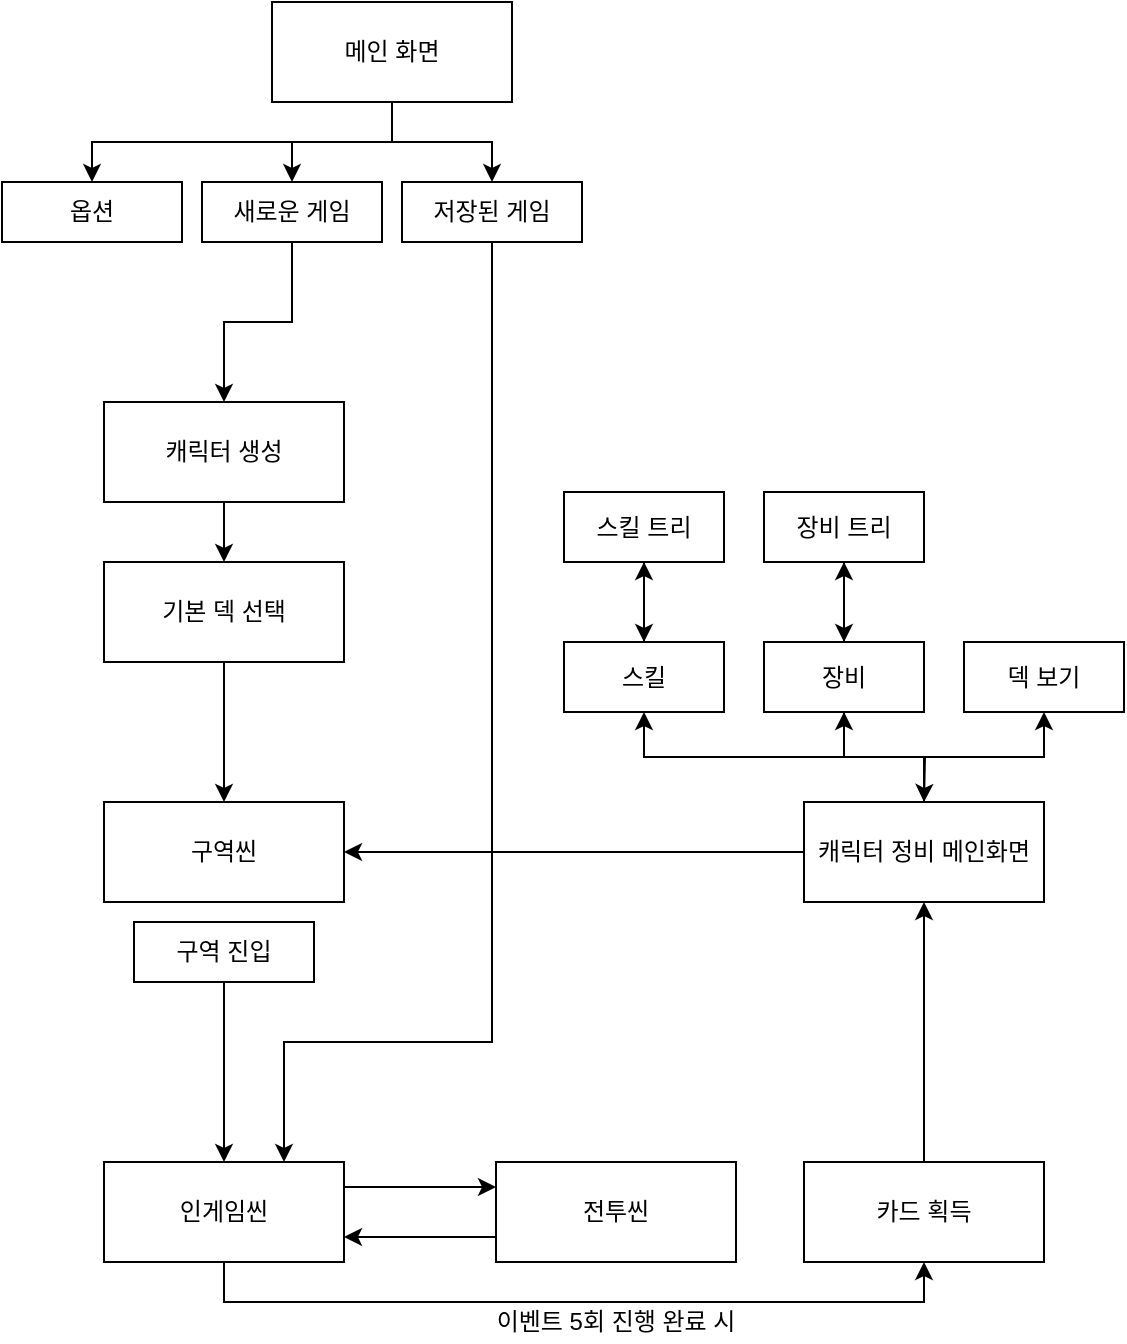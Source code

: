 <mxfile version="14.8.1" type="device"><diagram id="Av_CVQSiaXhoMsQztgof" name="Page-1"><mxGraphModel dx="1844" dy="1039" grid="1" gridSize="10" guides="1" tooltips="1" connect="1" arrows="1" fold="1" page="1" pageScale="1" pageWidth="827" pageHeight="1169" math="0" shadow="0"><root><mxCell id="0"/><mxCell id="1" parent="0"/><mxCell id="67U4h067fMU7B21p5Ozw-6" style="edgeStyle=orthogonalEdgeStyle;rounded=0;orthogonalLoop=1;jettySize=auto;html=1;exitX=0.5;exitY=1;exitDx=0;exitDy=0;" parent="1" source="QbXg5CpkG4uvcfpA-dAZ-1" target="67U4h067fMU7B21p5Ozw-1" edge="1"><mxGeometry relative="1" as="geometry"/></mxCell><mxCell id="67U4h067fMU7B21p5Ozw-7" style="edgeStyle=orthogonalEdgeStyle;rounded=0;orthogonalLoop=1;jettySize=auto;html=1;exitX=0.5;exitY=1;exitDx=0;exitDy=0;" parent="1" source="QbXg5CpkG4uvcfpA-dAZ-1" target="67U4h067fMU7B21p5Ozw-2" edge="1"><mxGeometry relative="1" as="geometry"/></mxCell><mxCell id="67U4h067fMU7B21p5Ozw-8" style="edgeStyle=orthogonalEdgeStyle;rounded=0;orthogonalLoop=1;jettySize=auto;html=1;exitX=0.5;exitY=1;exitDx=0;exitDy=0;" parent="1" source="QbXg5CpkG4uvcfpA-dAZ-1" target="67U4h067fMU7B21p5Ozw-4" edge="1"><mxGeometry relative="1" as="geometry"/></mxCell><mxCell id="QbXg5CpkG4uvcfpA-dAZ-1" value="메인 화면" style="rounded=0;whiteSpace=wrap;html=1;" parent="1" vertex="1"><mxGeometry x="285" y="80" width="120" height="50" as="geometry"/></mxCell><mxCell id="a827TW0oiIBJHmG7yv9z-5" style="edgeStyle=orthogonalEdgeStyle;rounded=0;orthogonalLoop=1;jettySize=auto;html=1;exitX=0.5;exitY=1;exitDx=0;exitDy=0;" edge="1" parent="1" source="67U4h067fMU7B21p5Ozw-1" target="a827TW0oiIBJHmG7yv9z-3"><mxGeometry relative="1" as="geometry"/></mxCell><mxCell id="67U4h067fMU7B21p5Ozw-1" value="새로운 게임" style="rounded=0;whiteSpace=wrap;html=1;" parent="1" vertex="1"><mxGeometry x="250" y="170" width="90" height="30" as="geometry"/></mxCell><mxCell id="a827TW0oiIBJHmG7yv9z-48" style="edgeStyle=orthogonalEdgeStyle;rounded=0;orthogonalLoop=1;jettySize=auto;html=1;exitX=0.5;exitY=1;exitDx=0;exitDy=0;entryX=0.75;entryY=0;entryDx=0;entryDy=0;" edge="1" parent="1" source="67U4h067fMU7B21p5Ozw-2" target="67U4h067fMU7B21p5Ozw-38"><mxGeometry relative="1" as="geometry"><Array as="points"><mxPoint x="395" y="600"/><mxPoint x="291" y="600"/></Array></mxGeometry></mxCell><mxCell id="67U4h067fMU7B21p5Ozw-2" value="저장된 게임" style="rounded=0;whiteSpace=wrap;html=1;" parent="1" vertex="1"><mxGeometry x="350" y="170" width="90" height="30" as="geometry"/></mxCell><mxCell id="67U4h067fMU7B21p5Ozw-4" value="옵션" style="rounded=0;whiteSpace=wrap;html=1;" parent="1" vertex="1"><mxGeometry x="150" y="170" width="90" height="30" as="geometry"/></mxCell><mxCell id="67U4h067fMU7B21p5Ozw-9" value="구역씬" style="rounded=0;whiteSpace=wrap;html=1;" parent="1" vertex="1"><mxGeometry x="201" y="480" width="120" height="50" as="geometry"/></mxCell><mxCell id="a827TW0oiIBJHmG7yv9z-11" style="edgeStyle=orthogonalEdgeStyle;rounded=0;orthogonalLoop=1;jettySize=auto;html=1;exitX=0.5;exitY=1;exitDx=0;exitDy=0;" edge="1" parent="1" source="67U4h067fMU7B21p5Ozw-12" target="67U4h067fMU7B21p5Ozw-38"><mxGeometry relative="1" as="geometry"/></mxCell><mxCell id="67U4h067fMU7B21p5Ozw-12" value="구역 진입" style="rounded=0;whiteSpace=wrap;html=1;" parent="1" vertex="1"><mxGeometry x="216" y="540" width="90" height="30" as="geometry"/></mxCell><mxCell id="a827TW0oiIBJHmG7yv9z-9" style="edgeStyle=orthogonalEdgeStyle;rounded=0;orthogonalLoop=1;jettySize=auto;html=1;exitX=1;exitY=0.25;exitDx=0;exitDy=0;entryX=0;entryY=0.25;entryDx=0;entryDy=0;" edge="1" parent="1" source="67U4h067fMU7B21p5Ozw-38" target="67U4h067fMU7B21p5Ozw-42"><mxGeometry relative="1" as="geometry"/></mxCell><mxCell id="a827TW0oiIBJHmG7yv9z-13" style="edgeStyle=orthogonalEdgeStyle;rounded=0;orthogonalLoop=1;jettySize=auto;html=1;exitX=0.5;exitY=1;exitDx=0;exitDy=0;entryX=0.5;entryY=1;entryDx=0;entryDy=0;" edge="1" parent="1" source="67U4h067fMU7B21p5Ozw-38" target="a827TW0oiIBJHmG7yv9z-12"><mxGeometry relative="1" as="geometry"/></mxCell><mxCell id="67U4h067fMU7B21p5Ozw-38" value="인게임씬" style="rounded=0;whiteSpace=wrap;html=1;" parent="1" vertex="1"><mxGeometry x="201" y="660" width="120" height="50" as="geometry"/></mxCell><mxCell id="a827TW0oiIBJHmG7yv9z-10" style="edgeStyle=orthogonalEdgeStyle;rounded=0;orthogonalLoop=1;jettySize=auto;html=1;exitX=0;exitY=0.75;exitDx=0;exitDy=0;entryX=1;entryY=0.75;entryDx=0;entryDy=0;" edge="1" parent="1" source="67U4h067fMU7B21p5Ozw-42" target="67U4h067fMU7B21p5Ozw-38"><mxGeometry relative="1" as="geometry"/></mxCell><mxCell id="67U4h067fMU7B21p5Ozw-42" value="전투씬" style="rounded=0;whiteSpace=wrap;html=1;" parent="1" vertex="1"><mxGeometry x="397" y="660" width="120" height="50" as="geometry"/></mxCell><mxCell id="a827TW0oiIBJHmG7yv9z-6" style="edgeStyle=orthogonalEdgeStyle;rounded=0;orthogonalLoop=1;jettySize=auto;html=1;exitX=0.5;exitY=1;exitDx=0;exitDy=0;" edge="1" parent="1" source="a827TW0oiIBJHmG7yv9z-3" target="a827TW0oiIBJHmG7yv9z-4"><mxGeometry relative="1" as="geometry"/></mxCell><mxCell id="a827TW0oiIBJHmG7yv9z-3" value="캐릭터 생성" style="rounded=0;whiteSpace=wrap;html=1;" vertex="1" parent="1"><mxGeometry x="201" y="280" width="120" height="50" as="geometry"/></mxCell><mxCell id="a827TW0oiIBJHmG7yv9z-8" style="edgeStyle=orthogonalEdgeStyle;rounded=0;orthogonalLoop=1;jettySize=auto;html=1;exitX=0.5;exitY=1;exitDx=0;exitDy=0;" edge="1" parent="1" source="a827TW0oiIBJHmG7yv9z-4" target="67U4h067fMU7B21p5Ozw-9"><mxGeometry relative="1" as="geometry"/></mxCell><mxCell id="a827TW0oiIBJHmG7yv9z-4" value="기본 덱 선택" style="rounded=0;whiteSpace=wrap;html=1;" vertex="1" parent="1"><mxGeometry x="201" y="360" width="120" height="50" as="geometry"/></mxCell><mxCell id="a827TW0oiIBJHmG7yv9z-46" style="edgeStyle=orthogonalEdgeStyle;rounded=0;orthogonalLoop=1;jettySize=auto;html=1;exitX=0.5;exitY=0;exitDx=0;exitDy=0;entryX=0.5;entryY=1;entryDx=0;entryDy=0;" edge="1" parent="1" source="a827TW0oiIBJHmG7yv9z-12" target="a827TW0oiIBJHmG7yv9z-15"><mxGeometry relative="1" as="geometry"/></mxCell><mxCell id="a827TW0oiIBJHmG7yv9z-12" value="카드 획득" style="rounded=0;whiteSpace=wrap;html=1;" vertex="1" parent="1"><mxGeometry x="551" y="660" width="120" height="50" as="geometry"/></mxCell><mxCell id="a827TW0oiIBJHmG7yv9z-14" value="이벤트 5회 진행 완료 시" style="text;html=1;strokeColor=none;fillColor=none;align=center;verticalAlign=middle;whiteSpace=wrap;rounded=0;" vertex="1" parent="1"><mxGeometry x="375" y="730" width="164" height="20" as="geometry"/></mxCell><mxCell id="a827TW0oiIBJHmG7yv9z-47" style="edgeStyle=orthogonalEdgeStyle;rounded=0;orthogonalLoop=1;jettySize=auto;html=1;exitX=0;exitY=0.5;exitDx=0;exitDy=0;entryX=1;entryY=0.5;entryDx=0;entryDy=0;" edge="1" parent="1" source="a827TW0oiIBJHmG7yv9z-15" target="67U4h067fMU7B21p5Ozw-9"><mxGeometry relative="1" as="geometry"/></mxCell><mxCell id="a827TW0oiIBJHmG7yv9z-62" style="edgeStyle=orthogonalEdgeStyle;rounded=0;orthogonalLoop=1;jettySize=auto;html=1;exitX=0.5;exitY=0;exitDx=0;exitDy=0;" edge="1" parent="1" source="a827TW0oiIBJHmG7yv9z-15" target="a827TW0oiIBJHmG7yv9z-51"><mxGeometry relative="1" as="geometry"/></mxCell><mxCell id="a827TW0oiIBJHmG7yv9z-63" style="edgeStyle=orthogonalEdgeStyle;rounded=0;orthogonalLoop=1;jettySize=auto;html=1;exitX=0.5;exitY=0;exitDx=0;exitDy=0;" edge="1" parent="1" source="a827TW0oiIBJHmG7yv9z-15" target="a827TW0oiIBJHmG7yv9z-52"><mxGeometry relative="1" as="geometry"/></mxCell><mxCell id="a827TW0oiIBJHmG7yv9z-65" style="edgeStyle=orthogonalEdgeStyle;rounded=0;orthogonalLoop=1;jettySize=auto;html=1;exitX=0.5;exitY=0;exitDx=0;exitDy=0;" edge="1" parent="1" source="a827TW0oiIBJHmG7yv9z-15" target="a827TW0oiIBJHmG7yv9z-18"><mxGeometry relative="1" as="geometry"/></mxCell><mxCell id="a827TW0oiIBJHmG7yv9z-15" value="캐릭터 정비 메인화면" style="rounded=0;whiteSpace=wrap;html=1;" vertex="1" parent="1"><mxGeometry x="551" y="480" width="120" height="50" as="geometry"/></mxCell><mxCell id="a827TW0oiIBJHmG7yv9z-18" value="덱 보기" style="rounded=0;whiteSpace=wrap;html=1;" vertex="1" parent="1"><mxGeometry x="631" y="400" width="80" height="35" as="geometry"/></mxCell><mxCell id="a827TW0oiIBJHmG7yv9z-58" style="edgeStyle=orthogonalEdgeStyle;rounded=0;orthogonalLoop=1;jettySize=auto;html=1;exitX=0.5;exitY=0;exitDx=0;exitDy=0;entryX=0.5;entryY=1;entryDx=0;entryDy=0;" edge="1" parent="1" source="a827TW0oiIBJHmG7yv9z-51" target="a827TW0oiIBJHmG7yv9z-54"><mxGeometry relative="1" as="geometry"/></mxCell><mxCell id="a827TW0oiIBJHmG7yv9z-61" style="edgeStyle=orthogonalEdgeStyle;rounded=0;orthogonalLoop=1;jettySize=auto;html=1;exitX=0.5;exitY=1;exitDx=0;exitDy=0;" edge="1" parent="1" source="a827TW0oiIBJHmG7yv9z-51"><mxGeometry relative="1" as="geometry"><mxPoint x="611" y="480" as="targetPoint"/></mxGeometry></mxCell><mxCell id="a827TW0oiIBJHmG7yv9z-51" value="장비" style="rounded=0;whiteSpace=wrap;html=1;" vertex="1" parent="1"><mxGeometry x="531" y="400" width="80" height="35" as="geometry"/></mxCell><mxCell id="a827TW0oiIBJHmG7yv9z-55" style="edgeStyle=orthogonalEdgeStyle;rounded=0;orthogonalLoop=1;jettySize=auto;html=1;exitX=0.5;exitY=0;exitDx=0;exitDy=0;entryX=0.5;entryY=1;entryDx=0;entryDy=0;" edge="1" parent="1" source="a827TW0oiIBJHmG7yv9z-52" target="a827TW0oiIBJHmG7yv9z-53"><mxGeometry relative="1" as="geometry"/></mxCell><mxCell id="a827TW0oiIBJHmG7yv9z-52" value="스킬" style="rounded=0;whiteSpace=wrap;html=1;" vertex="1" parent="1"><mxGeometry x="431" y="400" width="80" height="35" as="geometry"/></mxCell><mxCell id="a827TW0oiIBJHmG7yv9z-56" style="edgeStyle=orthogonalEdgeStyle;rounded=0;orthogonalLoop=1;jettySize=auto;html=1;exitX=0.5;exitY=1;exitDx=0;exitDy=0;" edge="1" parent="1" source="a827TW0oiIBJHmG7yv9z-53" target="a827TW0oiIBJHmG7yv9z-52"><mxGeometry relative="1" as="geometry"/></mxCell><mxCell id="a827TW0oiIBJHmG7yv9z-53" value="스킬 트리" style="rounded=0;whiteSpace=wrap;html=1;" vertex="1" parent="1"><mxGeometry x="431" y="325" width="80" height="35" as="geometry"/></mxCell><mxCell id="a827TW0oiIBJHmG7yv9z-57" style="edgeStyle=orthogonalEdgeStyle;rounded=0;orthogonalLoop=1;jettySize=auto;html=1;exitX=0.5;exitY=1;exitDx=0;exitDy=0;entryX=0.5;entryY=0;entryDx=0;entryDy=0;" edge="1" parent="1" source="a827TW0oiIBJHmG7yv9z-54" target="a827TW0oiIBJHmG7yv9z-51"><mxGeometry relative="1" as="geometry"/></mxCell><mxCell id="a827TW0oiIBJHmG7yv9z-54" value="장비 트리" style="rounded=0;whiteSpace=wrap;html=1;" vertex="1" parent="1"><mxGeometry x="531" y="325" width="80" height="35" as="geometry"/></mxCell></root></mxGraphModel></diagram></mxfile>